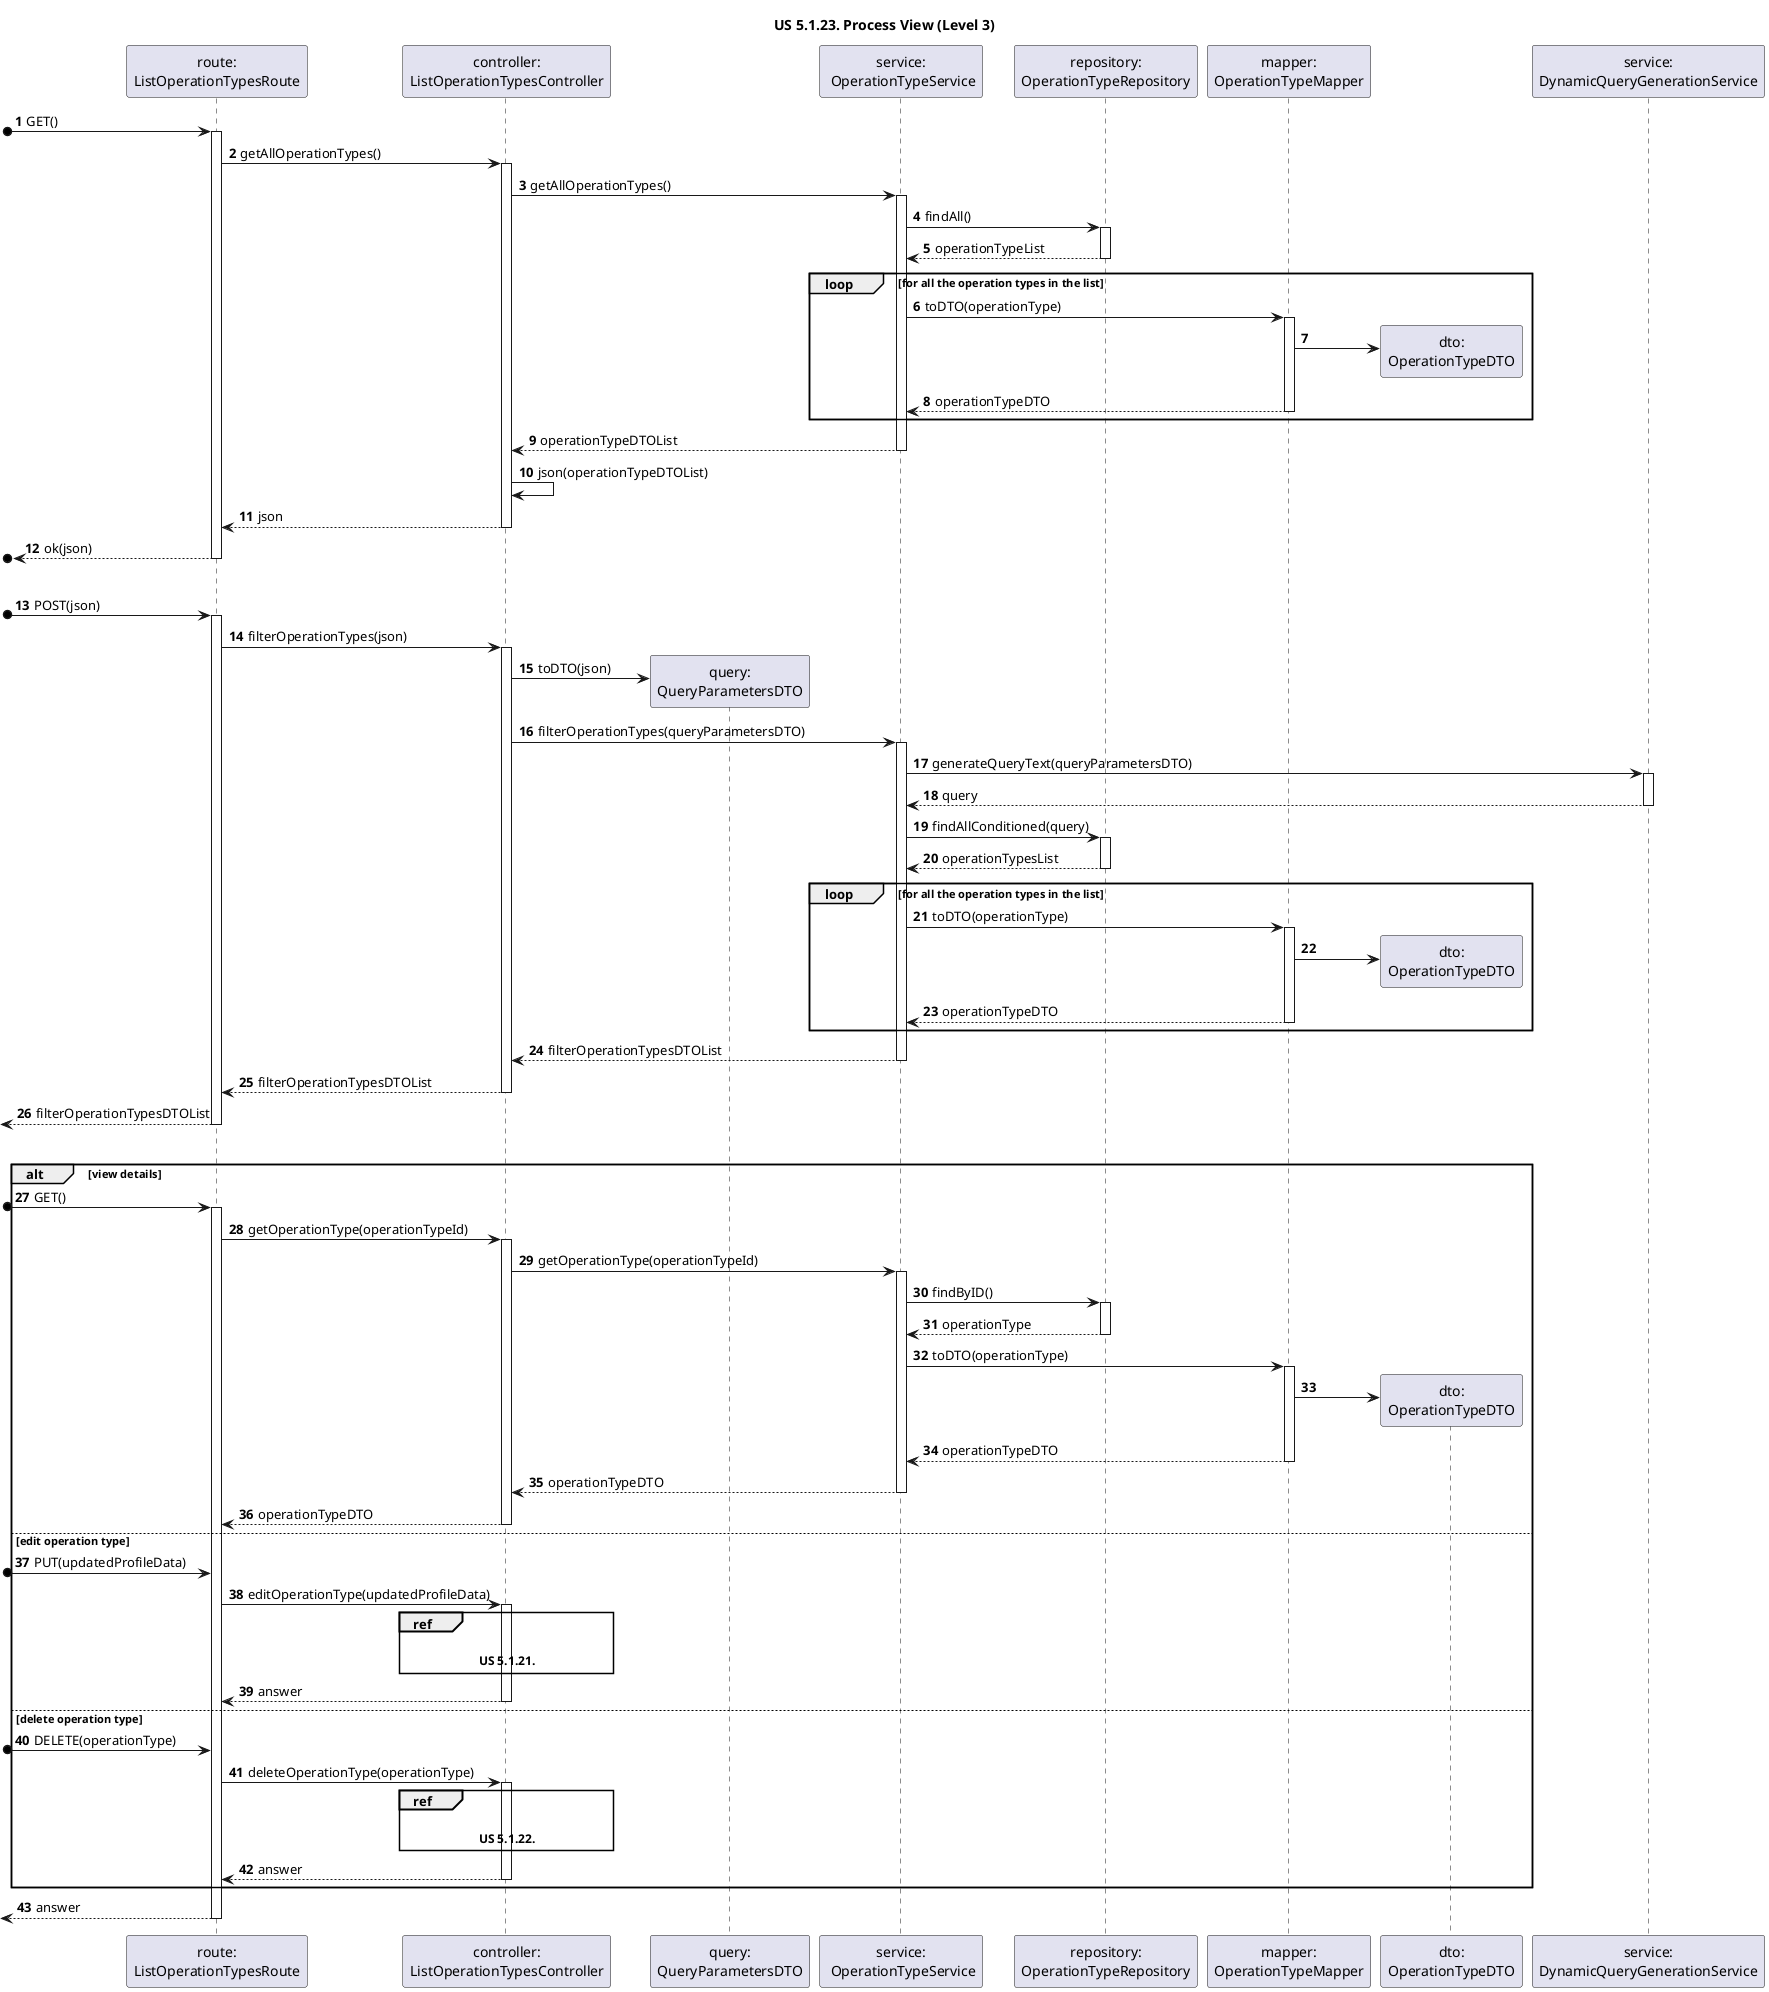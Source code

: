 @startuml
'https://plantuml.com/sequence-diagram

title "US 5.1.23. Process View (Level 3)"
autonumber

participant "route:\nListOperationTypesRoute" as ROUTE
participant "controller:\nListOperationTypesController" as CTRL
participant "query:\nQueryParametersDTO" as QueryDTO
participant "service:\n OperationTypeService" as SER
participant "repository:\nOperationTypeRepository" as REPO
participant "mapper:\nOperationTypeMapper" as MAPPER
participant "dto:\nOperationTypeDTO" as DTO
participant "service:\nDynamicQueryGenerationService" as QUERYServ


[o-> ROUTE : GET()
activate ROUTE

ROUTE -> CTRL : getAllOperationTypes()
activate CTRL

CTRL -> SER : getAllOperationTypes()
activate SER

SER -> REPO : findAll()
activate REPO

REPO --> SER : operationTypeList
deactivate REPO

    loop for all the operation types in the list
        SER -> MAPPER : toDTO(operationType)
        activate MAPPER

        MAPPER -> DTO **

        MAPPER --> SER : operationTypeDTO
        deactivate MAPPER
    end loop

SER --> CTRL : operationTypeDTOList
deactivate SER


CTRL -> CTRL : json(operationTypeDTOList)

CTRL --> ROUTE : json
deactivate CTRL

[o<-- ROUTE : ok(json)
deactivate ROUTE

|||

[o-> ROUTE : POST(json)
activate ROUTE

ROUTE -> CTRL : filterOperationTypes(json)
activate CTRL

CTRL -> QueryDTO ** : toDTO(json)

CTRL -> SER : filterOperationTypes(queryParametersDTO)
activate SER

SER -> QUERYServ : generateQueryText(queryParametersDTO)
activate QUERYServ

QUERYServ --> SER : query
deactivate QUERYServ

SER -> REPO : findAllConditioned(query)
activate REPO

REPO --> SER : operationTypesList
deactivate REPO

    loop for all the operation types in the list
        SER -> MAPPER : toDTO(operationType)
        activate MAPPER

        MAPPER -> DTO **

        MAPPER --> SER : operationTypeDTO
        deactivate MAPPER
    end loop

SER --> CTRL : filterOperationTypesDTOList
deactivate SER

CTRL --> ROUTE : filterOperationTypesDTOList
deactivate CTRL

<-- ROUTE : filterOperationTypesDTOList
deactivate ROUTE

|||

alt view details

[o-> ROUTE : GET()
activate ROUTE

ROUTE -> CTRL : getOperationType(operationTypeId)
activate CTRL

CTRL -> SER : getOperationType(operationTypeId)
activate SER

SER -> REPO : findByID()
activate REPO

REPO --> SER : operationType
deactivate REPO
        SER -> MAPPER : toDTO(operationType)
        activate MAPPER

        MAPPER -> DTO **

        MAPPER --> SER : operationTypeDTO
        deactivate MAPPER

SER --> CTRL : operationTypeDTO
deactivate SER


CTRL --> ROUTE : operationTypeDTO
deactivate CTRL


else edit operation type

    [o-> ROUTE : PUT(updatedProfileData)

    ROUTE -> CTRL : editOperationType(updatedProfileData)
    activate CTRL

    ref over CTRL

    **US 5.1.21.**
    end ref

    CTRL --> ROUTE : answer
    deactivate CTRL

else delete operation type

    [o-> ROUTE : DELETE(operationType)

    ROUTE -> CTRL : deleteOperationType(operationType)
    activate CTRL

    ref over CTRL

    **US 5.1.22.**
    end ref

    CTRL --> ROUTE : answer
    deactivate CTRL

end alt

<-- ROUTE : answer
deactivate ROUTE


@enduml
